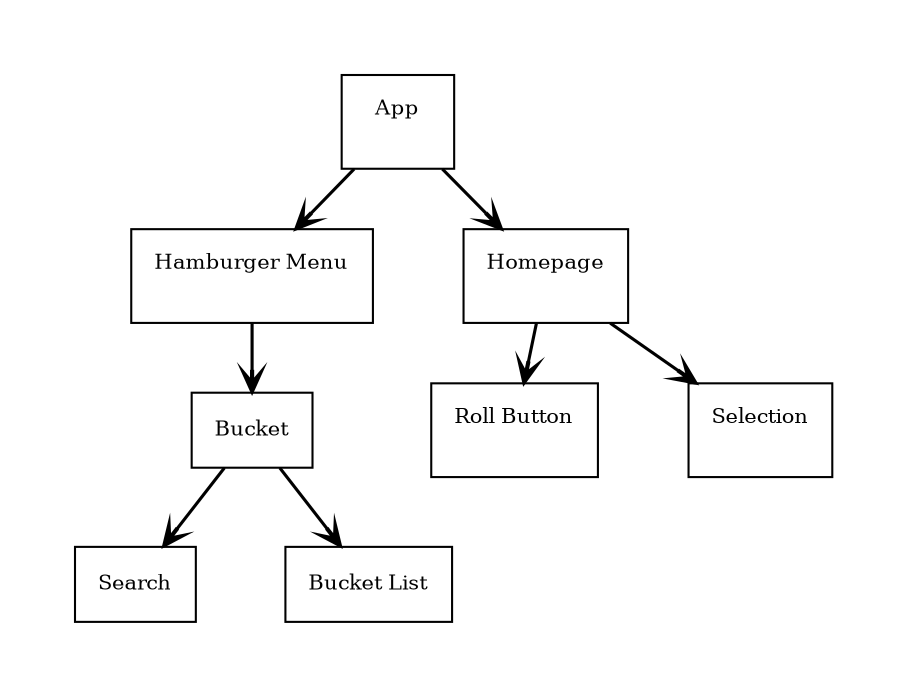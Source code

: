 digraph MovieBucket {

  // Light Mode
  graph [pad="0.5", ranksep="0.4 equally", nodesep="0.6", fontsize="10pt"];
  node [fontsize="10pt", shape="rectangle", margin="0.15"];
  edge [fontsize="8pt", penwidth="1.5", arrowhead="vee"];

  // Dark Mode
//   graph [pad="0.5", ranksep="0.4 equally", nodesep="0.6", fontsize="10pt", bgcolor="black"];
//   node [fontsize="10pt", shape="rectangle", margin="0.15", fontcolor="white", color="white", fillcolor="gray30", style="filled"];
//   edge [fontsize="8pt", penwidth="1.5", arrowhead="vee", color="white", fontcolor="white"];


  App [label="App\n\n"]
  Menu [label="Hamburger Menu\n\n"]
  Home [label="Homepage\n\n"]
  Roll [label="Roll Button\n\n"]
  Selection [label="Selection\n\n"]
  Bucket [label="Bucket\n"]
  Search [label="Search\n"]
  BucketList [label="Bucket List\n"]

  App -> Home, Menu
  Home -> Selection, Roll
  Menu -> Bucket
  Bucket -> Search, BucketList

}
